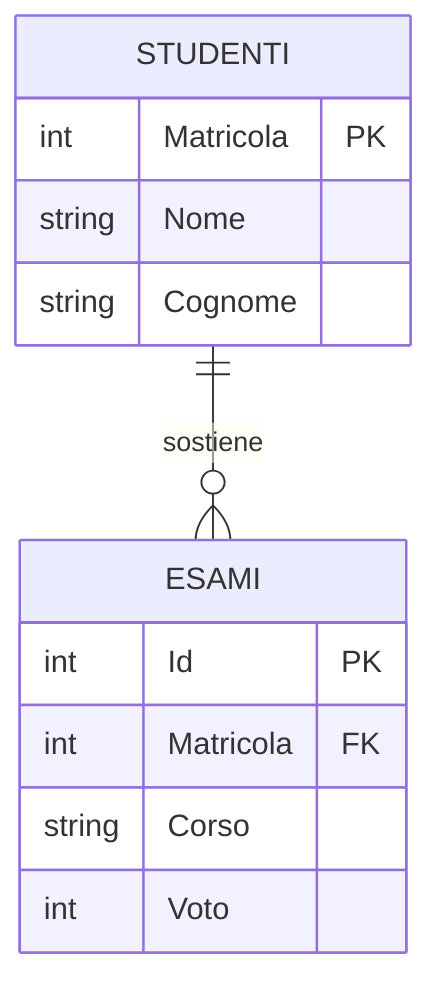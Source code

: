 erDiagram
    STUDENTI {
        int Matricola PK
        string Nome
        string Cognome
    }
    ESAMI {
        int Id PK
        int Matricola FK
        string Corso
        int Voto
    }
    STUDENTI ||--o{ ESAMI : "sostiene"